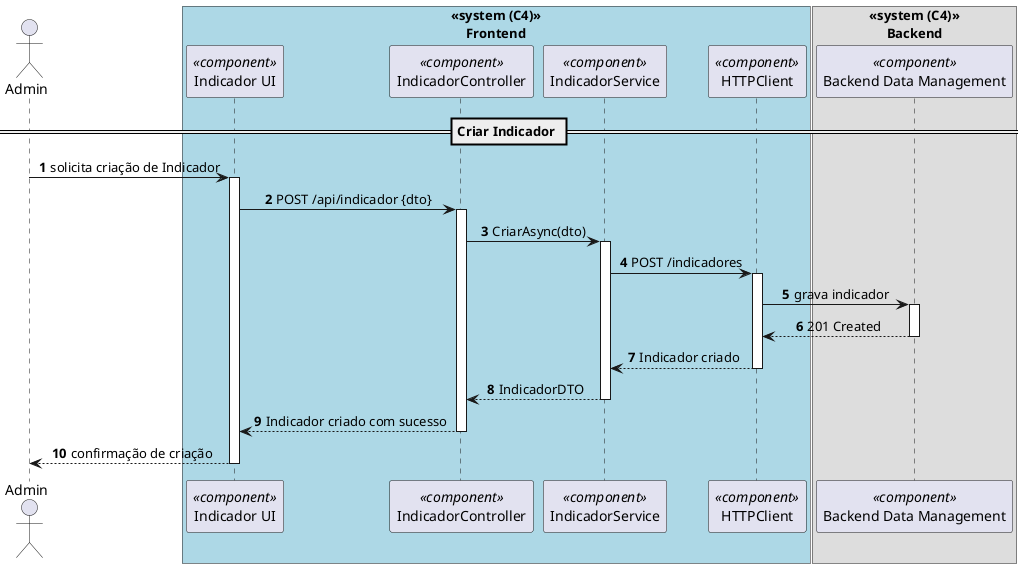 ﻿@startuml CriarIndicador
autonumber
skinparam DefaultTextAlignment center
actor Admin as "Admin"

box "<<system (C4)>>\nFrontend" #LightBlue
    participant UI as "Indicador UI" <<component>>
    participant Controller as "IndicadorController" <<component>>
    participant Service as "IndicadorService" <<component>>
    participant HTTP as "HTTPClient" <<component>>
end box

box "<<system (C4)>>\nBackend"
    participant DB as "Backend Data Management" <<component>>
end box

== Criar Indicador ==
Admin -> UI : solicita criação de Indicador
activate UI
UI -> Controller : POST /api/indicador {dto}
activate Controller
Controller -> Service : CriarAsync(dto)
activate Service
Service -> HTTP : POST /indicadores
activate HTTP
HTTP -> DB : grava indicador
activate DB
DB --> HTTP : 201 Created
deactivate DB
HTTP --> Service : Indicador criado
deactivate HTTP
Service --> Controller : IndicadorDTO
deactivate Service
Controller --> UI : Indicador criado com sucesso
deactivate Controller
UI --> Admin : confirmação de criação
deactivate UI
@enduml
